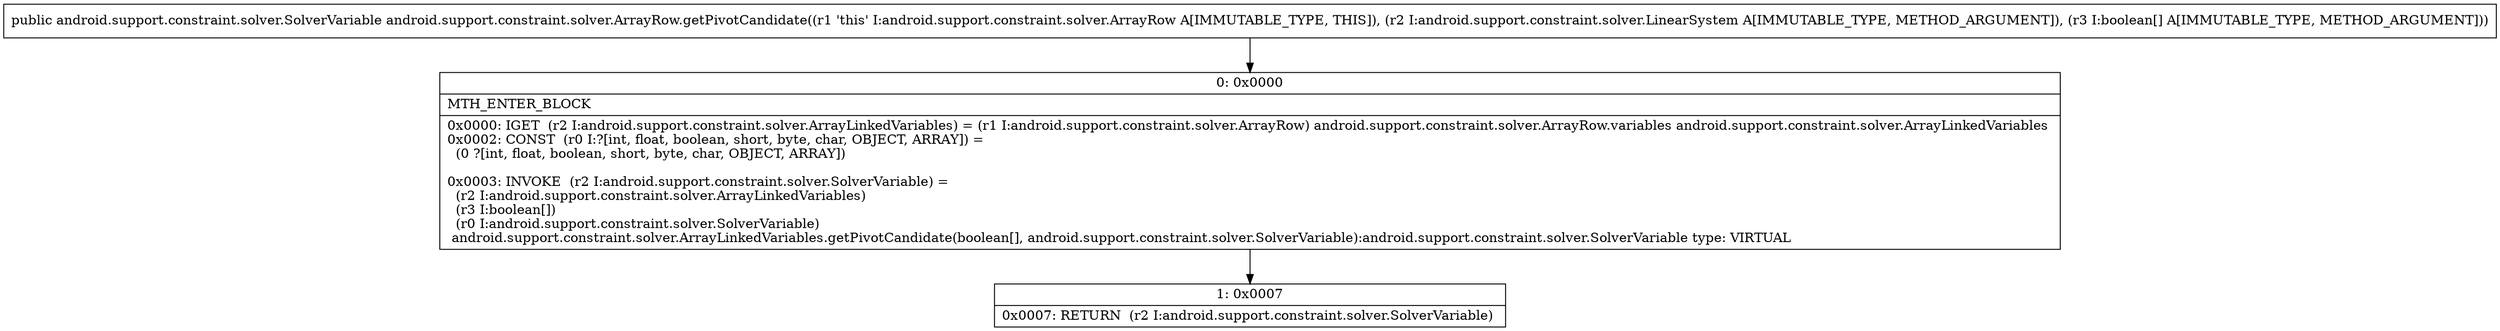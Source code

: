 digraph "CFG forandroid.support.constraint.solver.ArrayRow.getPivotCandidate(Landroid\/support\/constraint\/solver\/LinearSystem;[Z)Landroid\/support\/constraint\/solver\/SolverVariable;" {
Node_0 [shape=record,label="{0\:\ 0x0000|MTH_ENTER_BLOCK\l|0x0000: IGET  (r2 I:android.support.constraint.solver.ArrayLinkedVariables) = (r1 I:android.support.constraint.solver.ArrayRow) android.support.constraint.solver.ArrayRow.variables android.support.constraint.solver.ArrayLinkedVariables \l0x0002: CONST  (r0 I:?[int, float, boolean, short, byte, char, OBJECT, ARRAY]) = \l  (0 ?[int, float, boolean, short, byte, char, OBJECT, ARRAY])\l \l0x0003: INVOKE  (r2 I:android.support.constraint.solver.SolverVariable) = \l  (r2 I:android.support.constraint.solver.ArrayLinkedVariables)\l  (r3 I:boolean[])\l  (r0 I:android.support.constraint.solver.SolverVariable)\l android.support.constraint.solver.ArrayLinkedVariables.getPivotCandidate(boolean[], android.support.constraint.solver.SolverVariable):android.support.constraint.solver.SolverVariable type: VIRTUAL \l}"];
Node_1 [shape=record,label="{1\:\ 0x0007|0x0007: RETURN  (r2 I:android.support.constraint.solver.SolverVariable) \l}"];
MethodNode[shape=record,label="{public android.support.constraint.solver.SolverVariable android.support.constraint.solver.ArrayRow.getPivotCandidate((r1 'this' I:android.support.constraint.solver.ArrayRow A[IMMUTABLE_TYPE, THIS]), (r2 I:android.support.constraint.solver.LinearSystem A[IMMUTABLE_TYPE, METHOD_ARGUMENT]), (r3 I:boolean[] A[IMMUTABLE_TYPE, METHOD_ARGUMENT])) }"];
MethodNode -> Node_0;
Node_0 -> Node_1;
}

